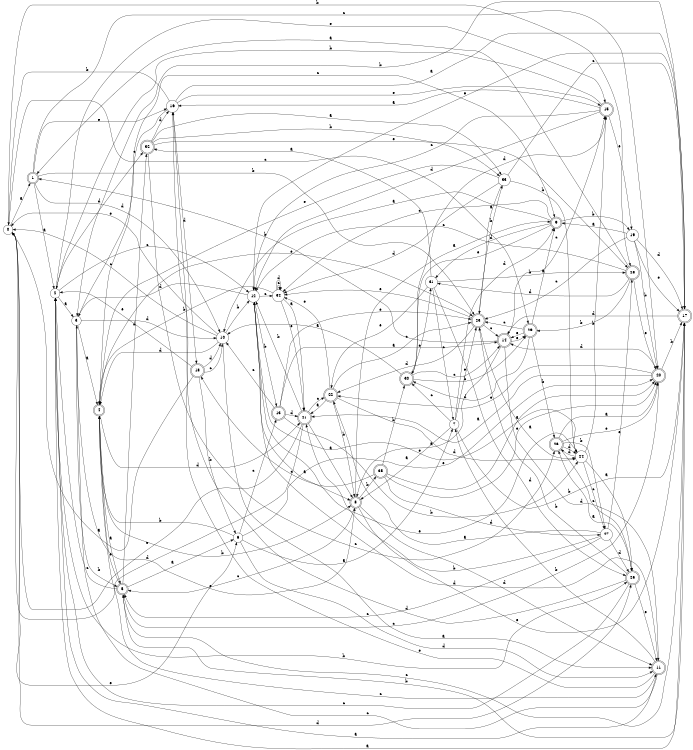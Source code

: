 digraph n29_1 {
__start0 [label="" shape="none"];

rankdir=LR;
size="8,5";

s0 [style="filled", color="black", fillcolor="white" shape="circle", label="0"];
s1 [style="rounded,filled", color="black", fillcolor="white" shape="doublecircle", label="1"];
s2 [style="filled", color="black", fillcolor="white" shape="circle", label="2"];
s3 [style="filled", color="black", fillcolor="white" shape="circle", label="3"];
s4 [style="rounded,filled", color="black", fillcolor="white" shape="doublecircle", label="4"];
s5 [style="rounded,filled", color="black", fillcolor="white" shape="doublecircle", label="5"];
s6 [style="filled", color="black", fillcolor="white" shape="circle", label="6"];
s7 [style="filled", color="black", fillcolor="white" shape="circle", label="7"];
s8 [style="rounded,filled", color="black", fillcolor="white" shape="doublecircle", label="8"];
s9 [style="rounded,filled", color="black", fillcolor="white" shape="doublecircle", label="9"];
s10 [style="filled", color="black", fillcolor="white" shape="circle", label="10"];
s11 [style="rounded,filled", color="black", fillcolor="white" shape="doublecircle", label="11"];
s12 [style="filled", color="black", fillcolor="white" shape="circle", label="12"];
s13 [style="rounded,filled", color="black", fillcolor="white" shape="doublecircle", label="13"];
s14 [style="rounded,filled", color="black", fillcolor="white" shape="doublecircle", label="14"];
s15 [style="rounded,filled", color="black", fillcolor="white" shape="doublecircle", label="15"];
s16 [style="filled", color="black", fillcolor="white" shape="circle", label="16"];
s17 [style="rounded,filled", color="black", fillcolor="white" shape="doublecircle", label="17"];
s18 [style="rounded,filled", color="black", fillcolor="white" shape="doublecircle", label="18"];
s19 [style="filled", color="black", fillcolor="white" shape="circle", label="19"];
s20 [style="rounded,filled", color="black", fillcolor="white" shape="doublecircle", label="20"];
s21 [style="rounded,filled", color="black", fillcolor="white" shape="doublecircle", label="21"];
s22 [style="rounded,filled", color="black", fillcolor="white" shape="doublecircle", label="22"];
s23 [style="rounded,filled", color="black", fillcolor="white" shape="doublecircle", label="23"];
s24 [style="filled", color="black", fillcolor="white" shape="circle", label="24"];
s25 [style="rounded,filled", color="black", fillcolor="white" shape="doublecircle", label="25"];
s26 [style="rounded,filled", color="black", fillcolor="white" shape="doublecircle", label="26"];
s27 [style="filled", color="black", fillcolor="white" shape="circle", label="27"];
s28 [style="rounded,filled", color="black", fillcolor="white" shape="doublecircle", label="28"];
s29 [style="rounded,filled", color="black", fillcolor="white" shape="doublecircle", label="29"];
s30 [style="rounded,filled", color="black", fillcolor="white" shape="doublecircle", label="30"];
s31 [style="filled", color="black", fillcolor="white" shape="circle", label="31"];
s32 [style="rounded,filled", color="black", fillcolor="white" shape="doublecircle", label="32"];
s33 [style="filled", color="black", fillcolor="white" shape="circle", label="33"];
s34 [style="filled", color="black", fillcolor="white" shape="circle", label="34"];
s35 [style="rounded,filled", color="black", fillcolor="white" shape="doublecircle", label="35"];
s0 -> s1 [label="a"];
s0 -> s28 [label="b"];
s0 -> s29 [label="c"];
s0 -> s25 [label="d"];
s0 -> s6 [label="e"];
s1 -> s2 [label="a"];
s1 -> s23 [label="b"];
s1 -> s20 [label="c"];
s1 -> s10 [label="d"];
s1 -> s16 [label="e"];
s2 -> s3 [label="a"];
s2 -> s25 [label="b"];
s2 -> s12 [label="c"];
s2 -> s32 [label="d"];
s2 -> s15 [label="e"];
s3 -> s4 [label="a"];
s3 -> s5 [label="b"];
s3 -> s9 [label="c"];
s3 -> s10 [label="d"];
s3 -> s8 [label="e"];
s4 -> s5 [label="a"];
s4 -> s8 [label="b"];
s4 -> s11 [label="c"];
s4 -> s21 [label="d"];
s4 -> s23 [label="e"];
s5 -> s6 [label="a"];
s5 -> s17 [label="b"];
s5 -> s2 [label="c"];
s5 -> s32 [label="d"];
s5 -> s4 [label="e"];
s6 -> s7 [label="a"];
s6 -> s4 [label="b"];
s6 -> s13 [label="c"];
s6 -> s11 [label="d"];
s6 -> s20 [label="e"];
s7 -> s8 [label="a"];
s7 -> s17 [label="b"];
s7 -> s30 [label="c"];
s7 -> s9 [label="d"];
s7 -> s23 [label="e"];
s8 -> s9 [label="a"];
s8 -> s35 [label="b"];
s8 -> s5 [label="c"];
s8 -> s11 [label="d"];
s8 -> s17 [label="e"];
s9 -> s10 [label="a"];
s9 -> s19 [label="b"];
s9 -> s34 [label="c"];
s9 -> s31 [label="d"];
s9 -> s30 [label="e"];
s10 -> s11 [label="a"];
s10 -> s12 [label="b"];
s10 -> s0 [label="c"];
s10 -> s4 [label="d"];
s10 -> s0 [label="e"];
s11 -> s2 [label="a"];
s11 -> s7 [label="b"];
s11 -> s3 [label="c"];
s11 -> s12 [label="d"];
s11 -> s16 [label="e"];
s12 -> s8 [label="a"];
s12 -> s13 [label="b"];
s12 -> s34 [label="c"];
s12 -> s3 [label="d"];
s12 -> s24 [label="e"];
s13 -> s14 [label="a"];
s13 -> s24 [label="b"];
s13 -> s10 [label="c"];
s13 -> s21 [label="d"];
s13 -> s23 [label="e"];
s14 -> s8 [label="a"];
s14 -> s1 [label="b"];
s14 -> s15 [label="c"];
s14 -> s11 [label="d"];
s14 -> s29 [label="e"];
s15 -> s16 [label="a"];
s15 -> s2 [label="b"];
s15 -> s12 [label="c"];
s15 -> s12 [label="d"];
s15 -> s19 [label="e"];
s16 -> s17 [label="a"];
s16 -> s0 [label="b"];
s16 -> s4 [label="c"];
s16 -> s18 [label="d"];
s16 -> s15 [label="e"];
s17 -> s2 [label="a"];
s17 -> s3 [label="b"];
s17 -> s5 [label="c"];
s17 -> s14 [label="d"];
s17 -> s12 [label="e"];
s18 -> s0 [label="a"];
s18 -> s6 [label="b"];
s18 -> s10 [label="c"];
s18 -> s10 [label="d"];
s18 -> s2 [label="e"];
s19 -> s9 [label="a"];
s19 -> s20 [label="b"];
s19 -> s23 [label="c"];
s19 -> s17 [label="d"];
s19 -> s17 [label="e"];
s20 -> s21 [label="a"];
s20 -> s17 [label="b"];
s20 -> s5 [label="c"];
s20 -> s14 [label="d"];
s20 -> s22 [label="e"];
s21 -> s8 [label="a"];
s21 -> s12 [label="b"];
s21 -> s22 [label="c"];
s21 -> s0 [label="d"];
s21 -> s0 [label="e"];
s22 -> s21 [label="a"];
s22 -> s8 [label="b"];
s22 -> s23 [label="c"];
s22 -> s24 [label="d"];
s22 -> s34 [label="e"];
s23 -> s24 [label="a"];
s23 -> s33 [label="b"];
s23 -> s14 [label="c"];
s23 -> s22 [label="d"];
s23 -> s34 [label="e"];
s24 -> s25 [label="a"];
s24 -> s15 [label="b"];
s24 -> s27 [label="c"];
s24 -> s26 [label="d"];
s24 -> s12 [label="e"];
s25 -> s26 [label="a"];
s25 -> s23 [label="b"];
s25 -> s2 [label="c"];
s25 -> s16 [label="d"];
s25 -> s11 [label="e"];
s26 -> s20 [label="a"];
s26 -> s27 [label="b"];
s26 -> s25 [label="c"];
s26 -> s24 [label="d"];
s26 -> s20 [label="e"];
s27 -> s22 [label="a"];
s27 -> s21 [label="b"];
s27 -> s5 [label="c"];
s27 -> s25 [label="d"];
s27 -> s28 [label="e"];
s28 -> s1 [label="a"];
s28 -> s29 [label="b"];
s28 -> s12 [label="c"];
s28 -> s31 [label="d"];
s28 -> s20 [label="e"];
s29 -> s9 [label="a"];
s29 -> s26 [label="b"];
s29 -> s23 [label="c"];
s29 -> s30 [label="d"];
s29 -> s14 [label="e"];
s30 -> s10 [label="a"];
s30 -> s29 [label="b"];
s30 -> s14 [label="c"];
s30 -> s15 [label="d"];
s30 -> s31 [label="e"];
s31 -> s32 [label="a"];
s31 -> s28 [label="b"];
s31 -> s7 [label="c"];
s31 -> s25 [label="d"];
s31 -> s22 [label="e"];
s32 -> s33 [label="a"];
s32 -> s33 [label="b"];
s32 -> s26 [label="c"];
s32 -> s16 [label="d"];
s32 -> s28 [label="e"];
s33 -> s23 [label="a"];
s33 -> s24 [label="b"];
s33 -> s17 [label="c"];
s33 -> s34 [label="d"];
s33 -> s4 [label="e"];
s34 -> s21 [label="a"];
s34 -> s4 [label="b"];
s34 -> s34 [label="c"];
s34 -> s34 [label="d"];
s34 -> s21 [label="e"];
s35 -> s20 [label="a"];
s35 -> s30 [label="b"];
s35 -> s18 [label="c"];
s35 -> s27 [label="d"];
s35 -> s20 [label="e"];

}